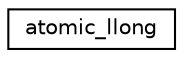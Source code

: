 digraph "Graphical Class Hierarchy"
{
 // LATEX_PDF_SIZE
  edge [fontname="Helvetica",fontsize="10",labelfontname="Helvetica",labelfontsize="10"];
  node [fontname="Helvetica",fontsize="10",shape=record];
  rankdir="LR";
  Node0 [label="atomic_llong",height=0.2,width=0.4,color="black", fillcolor="white", style="filled",URL="$structatomic__llong.html",tooltip="Type with the same alignment and size as atomic_llong"];
}
